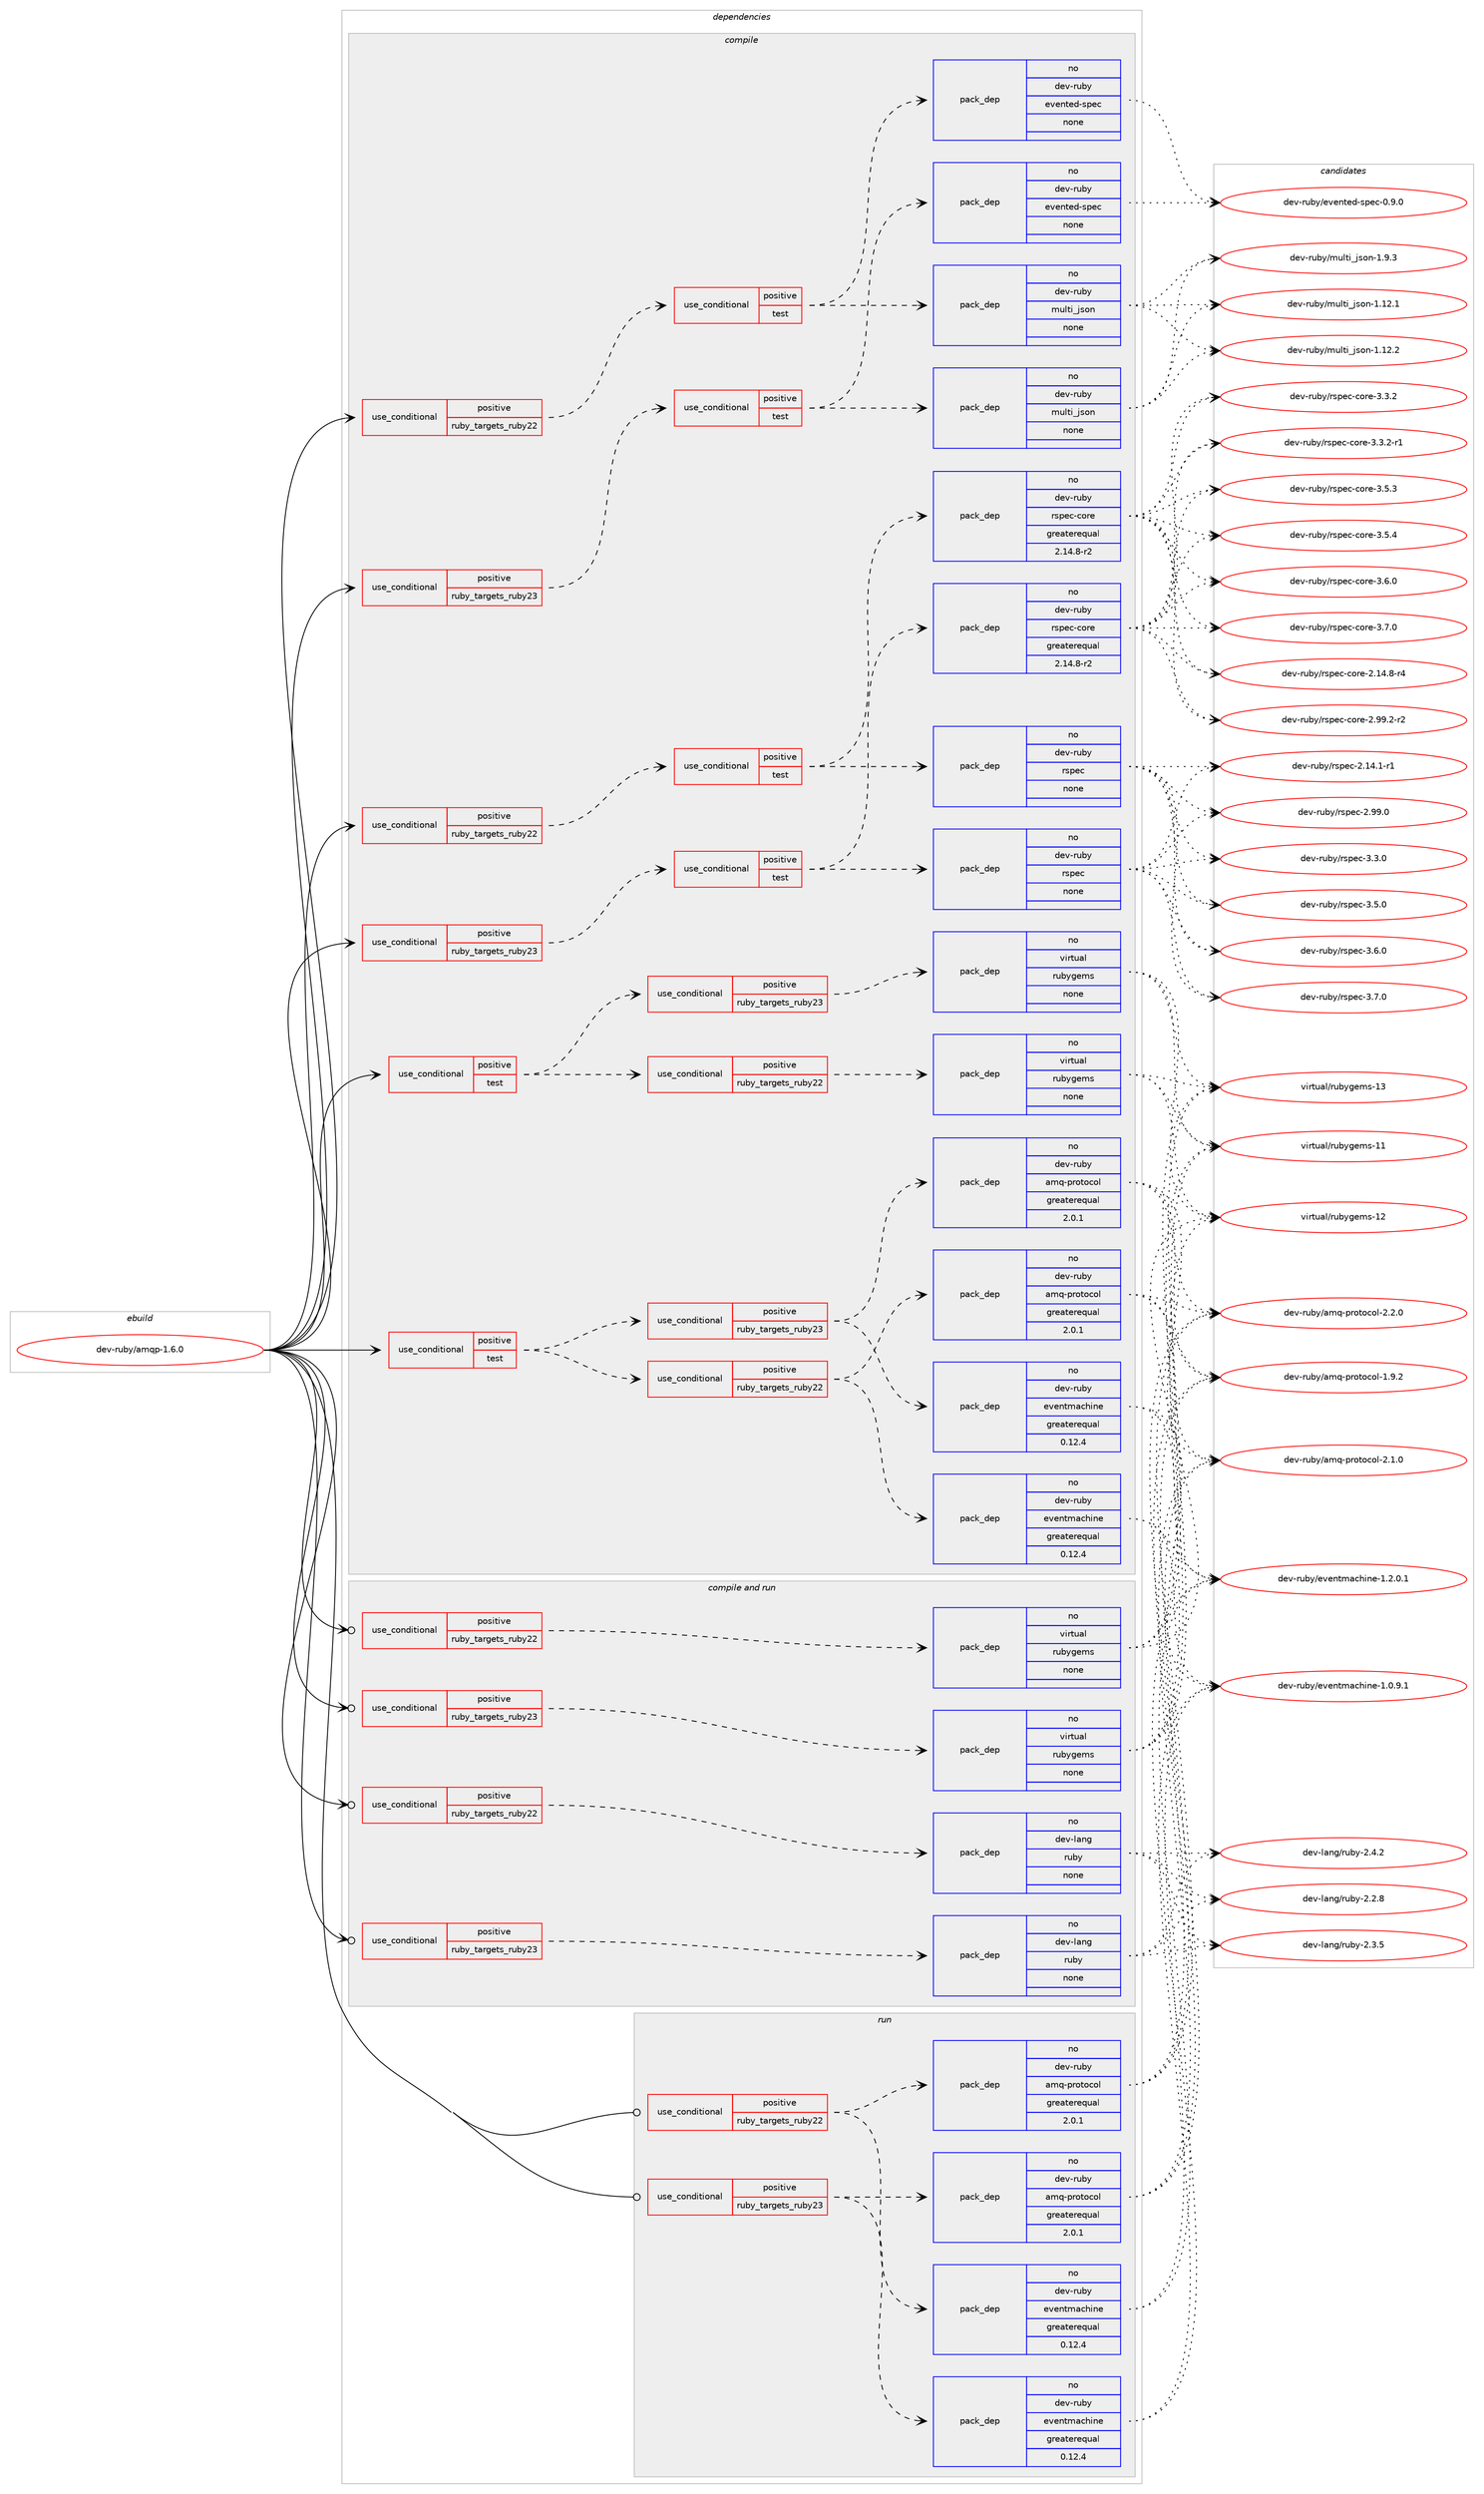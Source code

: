 digraph prolog {

# *************
# Graph options
# *************

newrank=true;
concentrate=true;
compound=true;
graph [rankdir=LR,fontname=Helvetica,fontsize=10,ranksep=1.5];#, ranksep=2.5, nodesep=0.2];
edge  [arrowhead=vee];
node  [fontname=Helvetica,fontsize=10];

# **********
# The ebuild
# **********

subgraph cluster_leftcol {
color=gray;
rank=same;
label=<<i>ebuild</i>>;
id [label="dev-ruby/amqp-1.6.0", color=red, width=4, href="../dev-ruby/amqp-1.6.0.svg"];
}

# ****************
# The dependencies
# ****************

subgraph cluster_midcol {
color=gray;
label=<<i>dependencies</i>>;
subgraph cluster_compile {
fillcolor="#eeeeee";
style=filled;
label=<<i>compile</i>>;
subgraph cond51312 {
dependency227627 [label=<<TABLE BORDER="0" CELLBORDER="1" CELLSPACING="0" CELLPADDING="4"><TR><TD ROWSPAN="3" CELLPADDING="10">use_conditional</TD></TR><TR><TD>positive</TD></TR><TR><TD>ruby_targets_ruby22</TD></TR></TABLE>>, shape=none, color=red];
subgraph cond51313 {
dependency227628 [label=<<TABLE BORDER="0" CELLBORDER="1" CELLSPACING="0" CELLPADDING="4"><TR><TD ROWSPAN="3" CELLPADDING="10">use_conditional</TD></TR><TR><TD>positive</TD></TR><TR><TD>test</TD></TR></TABLE>>, shape=none, color=red];
subgraph pack172257 {
dependency227629 [label=<<TABLE BORDER="0" CELLBORDER="1" CELLSPACING="0" CELLPADDING="4" WIDTH="220"><TR><TD ROWSPAN="6" CELLPADDING="30">pack_dep</TD></TR><TR><TD WIDTH="110">no</TD></TR><TR><TD>dev-ruby</TD></TR><TR><TD>multi_json</TD></TR><TR><TD>none</TD></TR><TR><TD></TD></TR></TABLE>>, shape=none, color=blue];
}
dependency227628:e -> dependency227629:w [weight=20,style="dashed",arrowhead="vee"];
subgraph pack172258 {
dependency227630 [label=<<TABLE BORDER="0" CELLBORDER="1" CELLSPACING="0" CELLPADDING="4" WIDTH="220"><TR><TD ROWSPAN="6" CELLPADDING="30">pack_dep</TD></TR><TR><TD WIDTH="110">no</TD></TR><TR><TD>dev-ruby</TD></TR><TR><TD>evented-spec</TD></TR><TR><TD>none</TD></TR><TR><TD></TD></TR></TABLE>>, shape=none, color=blue];
}
dependency227628:e -> dependency227630:w [weight=20,style="dashed",arrowhead="vee"];
}
dependency227627:e -> dependency227628:w [weight=20,style="dashed",arrowhead="vee"];
}
id:e -> dependency227627:w [weight=20,style="solid",arrowhead="vee"];
subgraph cond51314 {
dependency227631 [label=<<TABLE BORDER="0" CELLBORDER="1" CELLSPACING="0" CELLPADDING="4"><TR><TD ROWSPAN="3" CELLPADDING="10">use_conditional</TD></TR><TR><TD>positive</TD></TR><TR><TD>ruby_targets_ruby22</TD></TR></TABLE>>, shape=none, color=red];
subgraph cond51315 {
dependency227632 [label=<<TABLE BORDER="0" CELLBORDER="1" CELLSPACING="0" CELLPADDING="4"><TR><TD ROWSPAN="3" CELLPADDING="10">use_conditional</TD></TR><TR><TD>positive</TD></TR><TR><TD>test</TD></TR></TABLE>>, shape=none, color=red];
subgraph pack172259 {
dependency227633 [label=<<TABLE BORDER="0" CELLBORDER="1" CELLSPACING="0" CELLPADDING="4" WIDTH="220"><TR><TD ROWSPAN="6" CELLPADDING="30">pack_dep</TD></TR><TR><TD WIDTH="110">no</TD></TR><TR><TD>dev-ruby</TD></TR><TR><TD>rspec</TD></TR><TR><TD>none</TD></TR><TR><TD></TD></TR></TABLE>>, shape=none, color=blue];
}
dependency227632:e -> dependency227633:w [weight=20,style="dashed",arrowhead="vee"];
subgraph pack172260 {
dependency227634 [label=<<TABLE BORDER="0" CELLBORDER="1" CELLSPACING="0" CELLPADDING="4" WIDTH="220"><TR><TD ROWSPAN="6" CELLPADDING="30">pack_dep</TD></TR><TR><TD WIDTH="110">no</TD></TR><TR><TD>dev-ruby</TD></TR><TR><TD>rspec-core</TD></TR><TR><TD>greaterequal</TD></TR><TR><TD>2.14.8-r2</TD></TR></TABLE>>, shape=none, color=blue];
}
dependency227632:e -> dependency227634:w [weight=20,style="dashed",arrowhead="vee"];
}
dependency227631:e -> dependency227632:w [weight=20,style="dashed",arrowhead="vee"];
}
id:e -> dependency227631:w [weight=20,style="solid",arrowhead="vee"];
subgraph cond51316 {
dependency227635 [label=<<TABLE BORDER="0" CELLBORDER="1" CELLSPACING="0" CELLPADDING="4"><TR><TD ROWSPAN="3" CELLPADDING="10">use_conditional</TD></TR><TR><TD>positive</TD></TR><TR><TD>ruby_targets_ruby23</TD></TR></TABLE>>, shape=none, color=red];
subgraph cond51317 {
dependency227636 [label=<<TABLE BORDER="0" CELLBORDER="1" CELLSPACING="0" CELLPADDING="4"><TR><TD ROWSPAN="3" CELLPADDING="10">use_conditional</TD></TR><TR><TD>positive</TD></TR><TR><TD>test</TD></TR></TABLE>>, shape=none, color=red];
subgraph pack172261 {
dependency227637 [label=<<TABLE BORDER="0" CELLBORDER="1" CELLSPACING="0" CELLPADDING="4" WIDTH="220"><TR><TD ROWSPAN="6" CELLPADDING="30">pack_dep</TD></TR><TR><TD WIDTH="110">no</TD></TR><TR><TD>dev-ruby</TD></TR><TR><TD>multi_json</TD></TR><TR><TD>none</TD></TR><TR><TD></TD></TR></TABLE>>, shape=none, color=blue];
}
dependency227636:e -> dependency227637:w [weight=20,style="dashed",arrowhead="vee"];
subgraph pack172262 {
dependency227638 [label=<<TABLE BORDER="0" CELLBORDER="1" CELLSPACING="0" CELLPADDING="4" WIDTH="220"><TR><TD ROWSPAN="6" CELLPADDING="30">pack_dep</TD></TR><TR><TD WIDTH="110">no</TD></TR><TR><TD>dev-ruby</TD></TR><TR><TD>evented-spec</TD></TR><TR><TD>none</TD></TR><TR><TD></TD></TR></TABLE>>, shape=none, color=blue];
}
dependency227636:e -> dependency227638:w [weight=20,style="dashed",arrowhead="vee"];
}
dependency227635:e -> dependency227636:w [weight=20,style="dashed",arrowhead="vee"];
}
id:e -> dependency227635:w [weight=20,style="solid",arrowhead="vee"];
subgraph cond51318 {
dependency227639 [label=<<TABLE BORDER="0" CELLBORDER="1" CELLSPACING="0" CELLPADDING="4"><TR><TD ROWSPAN="3" CELLPADDING="10">use_conditional</TD></TR><TR><TD>positive</TD></TR><TR><TD>ruby_targets_ruby23</TD></TR></TABLE>>, shape=none, color=red];
subgraph cond51319 {
dependency227640 [label=<<TABLE BORDER="0" CELLBORDER="1" CELLSPACING="0" CELLPADDING="4"><TR><TD ROWSPAN="3" CELLPADDING="10">use_conditional</TD></TR><TR><TD>positive</TD></TR><TR><TD>test</TD></TR></TABLE>>, shape=none, color=red];
subgraph pack172263 {
dependency227641 [label=<<TABLE BORDER="0" CELLBORDER="1" CELLSPACING="0" CELLPADDING="4" WIDTH="220"><TR><TD ROWSPAN="6" CELLPADDING="30">pack_dep</TD></TR><TR><TD WIDTH="110">no</TD></TR><TR><TD>dev-ruby</TD></TR><TR><TD>rspec</TD></TR><TR><TD>none</TD></TR><TR><TD></TD></TR></TABLE>>, shape=none, color=blue];
}
dependency227640:e -> dependency227641:w [weight=20,style="dashed",arrowhead="vee"];
subgraph pack172264 {
dependency227642 [label=<<TABLE BORDER="0" CELLBORDER="1" CELLSPACING="0" CELLPADDING="4" WIDTH="220"><TR><TD ROWSPAN="6" CELLPADDING="30">pack_dep</TD></TR><TR><TD WIDTH="110">no</TD></TR><TR><TD>dev-ruby</TD></TR><TR><TD>rspec-core</TD></TR><TR><TD>greaterequal</TD></TR><TR><TD>2.14.8-r2</TD></TR></TABLE>>, shape=none, color=blue];
}
dependency227640:e -> dependency227642:w [weight=20,style="dashed",arrowhead="vee"];
}
dependency227639:e -> dependency227640:w [weight=20,style="dashed",arrowhead="vee"];
}
id:e -> dependency227639:w [weight=20,style="solid",arrowhead="vee"];
subgraph cond51320 {
dependency227643 [label=<<TABLE BORDER="0" CELLBORDER="1" CELLSPACING="0" CELLPADDING="4"><TR><TD ROWSPAN="3" CELLPADDING="10">use_conditional</TD></TR><TR><TD>positive</TD></TR><TR><TD>test</TD></TR></TABLE>>, shape=none, color=red];
subgraph cond51321 {
dependency227644 [label=<<TABLE BORDER="0" CELLBORDER="1" CELLSPACING="0" CELLPADDING="4"><TR><TD ROWSPAN="3" CELLPADDING="10">use_conditional</TD></TR><TR><TD>positive</TD></TR><TR><TD>ruby_targets_ruby22</TD></TR></TABLE>>, shape=none, color=red];
subgraph pack172265 {
dependency227645 [label=<<TABLE BORDER="0" CELLBORDER="1" CELLSPACING="0" CELLPADDING="4" WIDTH="220"><TR><TD ROWSPAN="6" CELLPADDING="30">pack_dep</TD></TR><TR><TD WIDTH="110">no</TD></TR><TR><TD>dev-ruby</TD></TR><TR><TD>eventmachine</TD></TR><TR><TD>greaterequal</TD></TR><TR><TD>0.12.4</TD></TR></TABLE>>, shape=none, color=blue];
}
dependency227644:e -> dependency227645:w [weight=20,style="dashed",arrowhead="vee"];
subgraph pack172266 {
dependency227646 [label=<<TABLE BORDER="0" CELLBORDER="1" CELLSPACING="0" CELLPADDING="4" WIDTH="220"><TR><TD ROWSPAN="6" CELLPADDING="30">pack_dep</TD></TR><TR><TD WIDTH="110">no</TD></TR><TR><TD>dev-ruby</TD></TR><TR><TD>amq-protocol</TD></TR><TR><TD>greaterequal</TD></TR><TR><TD>2.0.1</TD></TR></TABLE>>, shape=none, color=blue];
}
dependency227644:e -> dependency227646:w [weight=20,style="dashed",arrowhead="vee"];
}
dependency227643:e -> dependency227644:w [weight=20,style="dashed",arrowhead="vee"];
subgraph cond51322 {
dependency227647 [label=<<TABLE BORDER="0" CELLBORDER="1" CELLSPACING="0" CELLPADDING="4"><TR><TD ROWSPAN="3" CELLPADDING="10">use_conditional</TD></TR><TR><TD>positive</TD></TR><TR><TD>ruby_targets_ruby23</TD></TR></TABLE>>, shape=none, color=red];
subgraph pack172267 {
dependency227648 [label=<<TABLE BORDER="0" CELLBORDER="1" CELLSPACING="0" CELLPADDING="4" WIDTH="220"><TR><TD ROWSPAN="6" CELLPADDING="30">pack_dep</TD></TR><TR><TD WIDTH="110">no</TD></TR><TR><TD>dev-ruby</TD></TR><TR><TD>eventmachine</TD></TR><TR><TD>greaterequal</TD></TR><TR><TD>0.12.4</TD></TR></TABLE>>, shape=none, color=blue];
}
dependency227647:e -> dependency227648:w [weight=20,style="dashed",arrowhead="vee"];
subgraph pack172268 {
dependency227649 [label=<<TABLE BORDER="0" CELLBORDER="1" CELLSPACING="0" CELLPADDING="4" WIDTH="220"><TR><TD ROWSPAN="6" CELLPADDING="30">pack_dep</TD></TR><TR><TD WIDTH="110">no</TD></TR><TR><TD>dev-ruby</TD></TR><TR><TD>amq-protocol</TD></TR><TR><TD>greaterequal</TD></TR><TR><TD>2.0.1</TD></TR></TABLE>>, shape=none, color=blue];
}
dependency227647:e -> dependency227649:w [weight=20,style="dashed",arrowhead="vee"];
}
dependency227643:e -> dependency227647:w [weight=20,style="dashed",arrowhead="vee"];
}
id:e -> dependency227643:w [weight=20,style="solid",arrowhead="vee"];
subgraph cond51323 {
dependency227650 [label=<<TABLE BORDER="0" CELLBORDER="1" CELLSPACING="0" CELLPADDING="4"><TR><TD ROWSPAN="3" CELLPADDING="10">use_conditional</TD></TR><TR><TD>positive</TD></TR><TR><TD>test</TD></TR></TABLE>>, shape=none, color=red];
subgraph cond51324 {
dependency227651 [label=<<TABLE BORDER="0" CELLBORDER="1" CELLSPACING="0" CELLPADDING="4"><TR><TD ROWSPAN="3" CELLPADDING="10">use_conditional</TD></TR><TR><TD>positive</TD></TR><TR><TD>ruby_targets_ruby22</TD></TR></TABLE>>, shape=none, color=red];
subgraph pack172269 {
dependency227652 [label=<<TABLE BORDER="0" CELLBORDER="1" CELLSPACING="0" CELLPADDING="4" WIDTH="220"><TR><TD ROWSPAN="6" CELLPADDING="30">pack_dep</TD></TR><TR><TD WIDTH="110">no</TD></TR><TR><TD>virtual</TD></TR><TR><TD>rubygems</TD></TR><TR><TD>none</TD></TR><TR><TD></TD></TR></TABLE>>, shape=none, color=blue];
}
dependency227651:e -> dependency227652:w [weight=20,style="dashed",arrowhead="vee"];
}
dependency227650:e -> dependency227651:w [weight=20,style="dashed",arrowhead="vee"];
subgraph cond51325 {
dependency227653 [label=<<TABLE BORDER="0" CELLBORDER="1" CELLSPACING="0" CELLPADDING="4"><TR><TD ROWSPAN="3" CELLPADDING="10">use_conditional</TD></TR><TR><TD>positive</TD></TR><TR><TD>ruby_targets_ruby23</TD></TR></TABLE>>, shape=none, color=red];
subgraph pack172270 {
dependency227654 [label=<<TABLE BORDER="0" CELLBORDER="1" CELLSPACING="0" CELLPADDING="4" WIDTH="220"><TR><TD ROWSPAN="6" CELLPADDING="30">pack_dep</TD></TR><TR><TD WIDTH="110">no</TD></TR><TR><TD>virtual</TD></TR><TR><TD>rubygems</TD></TR><TR><TD>none</TD></TR><TR><TD></TD></TR></TABLE>>, shape=none, color=blue];
}
dependency227653:e -> dependency227654:w [weight=20,style="dashed",arrowhead="vee"];
}
dependency227650:e -> dependency227653:w [weight=20,style="dashed",arrowhead="vee"];
}
id:e -> dependency227650:w [weight=20,style="solid",arrowhead="vee"];
}
subgraph cluster_compileandrun {
fillcolor="#eeeeee";
style=filled;
label=<<i>compile and run</i>>;
subgraph cond51326 {
dependency227655 [label=<<TABLE BORDER="0" CELLBORDER="1" CELLSPACING="0" CELLPADDING="4"><TR><TD ROWSPAN="3" CELLPADDING="10">use_conditional</TD></TR><TR><TD>positive</TD></TR><TR><TD>ruby_targets_ruby22</TD></TR></TABLE>>, shape=none, color=red];
subgraph pack172271 {
dependency227656 [label=<<TABLE BORDER="0" CELLBORDER="1" CELLSPACING="0" CELLPADDING="4" WIDTH="220"><TR><TD ROWSPAN="6" CELLPADDING="30">pack_dep</TD></TR><TR><TD WIDTH="110">no</TD></TR><TR><TD>dev-lang</TD></TR><TR><TD>ruby</TD></TR><TR><TD>none</TD></TR><TR><TD></TD></TR></TABLE>>, shape=none, color=blue];
}
dependency227655:e -> dependency227656:w [weight=20,style="dashed",arrowhead="vee"];
}
id:e -> dependency227655:w [weight=20,style="solid",arrowhead="odotvee"];
subgraph cond51327 {
dependency227657 [label=<<TABLE BORDER="0" CELLBORDER="1" CELLSPACING="0" CELLPADDING="4"><TR><TD ROWSPAN="3" CELLPADDING="10">use_conditional</TD></TR><TR><TD>positive</TD></TR><TR><TD>ruby_targets_ruby22</TD></TR></TABLE>>, shape=none, color=red];
subgraph pack172272 {
dependency227658 [label=<<TABLE BORDER="0" CELLBORDER="1" CELLSPACING="0" CELLPADDING="4" WIDTH="220"><TR><TD ROWSPAN="6" CELLPADDING="30">pack_dep</TD></TR><TR><TD WIDTH="110">no</TD></TR><TR><TD>virtual</TD></TR><TR><TD>rubygems</TD></TR><TR><TD>none</TD></TR><TR><TD></TD></TR></TABLE>>, shape=none, color=blue];
}
dependency227657:e -> dependency227658:w [weight=20,style="dashed",arrowhead="vee"];
}
id:e -> dependency227657:w [weight=20,style="solid",arrowhead="odotvee"];
subgraph cond51328 {
dependency227659 [label=<<TABLE BORDER="0" CELLBORDER="1" CELLSPACING="0" CELLPADDING="4"><TR><TD ROWSPAN="3" CELLPADDING="10">use_conditional</TD></TR><TR><TD>positive</TD></TR><TR><TD>ruby_targets_ruby23</TD></TR></TABLE>>, shape=none, color=red];
subgraph pack172273 {
dependency227660 [label=<<TABLE BORDER="0" CELLBORDER="1" CELLSPACING="0" CELLPADDING="4" WIDTH="220"><TR><TD ROWSPAN="6" CELLPADDING="30">pack_dep</TD></TR><TR><TD WIDTH="110">no</TD></TR><TR><TD>dev-lang</TD></TR><TR><TD>ruby</TD></TR><TR><TD>none</TD></TR><TR><TD></TD></TR></TABLE>>, shape=none, color=blue];
}
dependency227659:e -> dependency227660:w [weight=20,style="dashed",arrowhead="vee"];
}
id:e -> dependency227659:w [weight=20,style="solid",arrowhead="odotvee"];
subgraph cond51329 {
dependency227661 [label=<<TABLE BORDER="0" CELLBORDER="1" CELLSPACING="0" CELLPADDING="4"><TR><TD ROWSPAN="3" CELLPADDING="10">use_conditional</TD></TR><TR><TD>positive</TD></TR><TR><TD>ruby_targets_ruby23</TD></TR></TABLE>>, shape=none, color=red];
subgraph pack172274 {
dependency227662 [label=<<TABLE BORDER="0" CELLBORDER="1" CELLSPACING="0" CELLPADDING="4" WIDTH="220"><TR><TD ROWSPAN="6" CELLPADDING="30">pack_dep</TD></TR><TR><TD WIDTH="110">no</TD></TR><TR><TD>virtual</TD></TR><TR><TD>rubygems</TD></TR><TR><TD>none</TD></TR><TR><TD></TD></TR></TABLE>>, shape=none, color=blue];
}
dependency227661:e -> dependency227662:w [weight=20,style="dashed",arrowhead="vee"];
}
id:e -> dependency227661:w [weight=20,style="solid",arrowhead="odotvee"];
}
subgraph cluster_run {
fillcolor="#eeeeee";
style=filled;
label=<<i>run</i>>;
subgraph cond51330 {
dependency227663 [label=<<TABLE BORDER="0" CELLBORDER="1" CELLSPACING="0" CELLPADDING="4"><TR><TD ROWSPAN="3" CELLPADDING="10">use_conditional</TD></TR><TR><TD>positive</TD></TR><TR><TD>ruby_targets_ruby22</TD></TR></TABLE>>, shape=none, color=red];
subgraph pack172275 {
dependency227664 [label=<<TABLE BORDER="0" CELLBORDER="1" CELLSPACING="0" CELLPADDING="4" WIDTH="220"><TR><TD ROWSPAN="6" CELLPADDING="30">pack_dep</TD></TR><TR><TD WIDTH="110">no</TD></TR><TR><TD>dev-ruby</TD></TR><TR><TD>eventmachine</TD></TR><TR><TD>greaterequal</TD></TR><TR><TD>0.12.4</TD></TR></TABLE>>, shape=none, color=blue];
}
dependency227663:e -> dependency227664:w [weight=20,style="dashed",arrowhead="vee"];
subgraph pack172276 {
dependency227665 [label=<<TABLE BORDER="0" CELLBORDER="1" CELLSPACING="0" CELLPADDING="4" WIDTH="220"><TR><TD ROWSPAN="6" CELLPADDING="30">pack_dep</TD></TR><TR><TD WIDTH="110">no</TD></TR><TR><TD>dev-ruby</TD></TR><TR><TD>amq-protocol</TD></TR><TR><TD>greaterequal</TD></TR><TR><TD>2.0.1</TD></TR></TABLE>>, shape=none, color=blue];
}
dependency227663:e -> dependency227665:w [weight=20,style="dashed",arrowhead="vee"];
}
id:e -> dependency227663:w [weight=20,style="solid",arrowhead="odot"];
subgraph cond51331 {
dependency227666 [label=<<TABLE BORDER="0" CELLBORDER="1" CELLSPACING="0" CELLPADDING="4"><TR><TD ROWSPAN="3" CELLPADDING="10">use_conditional</TD></TR><TR><TD>positive</TD></TR><TR><TD>ruby_targets_ruby23</TD></TR></TABLE>>, shape=none, color=red];
subgraph pack172277 {
dependency227667 [label=<<TABLE BORDER="0" CELLBORDER="1" CELLSPACING="0" CELLPADDING="4" WIDTH="220"><TR><TD ROWSPAN="6" CELLPADDING="30">pack_dep</TD></TR><TR><TD WIDTH="110">no</TD></TR><TR><TD>dev-ruby</TD></TR><TR><TD>eventmachine</TD></TR><TR><TD>greaterequal</TD></TR><TR><TD>0.12.4</TD></TR></TABLE>>, shape=none, color=blue];
}
dependency227666:e -> dependency227667:w [weight=20,style="dashed",arrowhead="vee"];
subgraph pack172278 {
dependency227668 [label=<<TABLE BORDER="0" CELLBORDER="1" CELLSPACING="0" CELLPADDING="4" WIDTH="220"><TR><TD ROWSPAN="6" CELLPADDING="30">pack_dep</TD></TR><TR><TD WIDTH="110">no</TD></TR><TR><TD>dev-ruby</TD></TR><TR><TD>amq-protocol</TD></TR><TR><TD>greaterequal</TD></TR><TR><TD>2.0.1</TD></TR></TABLE>>, shape=none, color=blue];
}
dependency227666:e -> dependency227668:w [weight=20,style="dashed",arrowhead="vee"];
}
id:e -> dependency227666:w [weight=20,style="solid",arrowhead="odot"];
}
}

# **************
# The candidates
# **************

subgraph cluster_choices {
rank=same;
color=gray;
label=<<i>candidates</i>>;

subgraph choice172257 {
color=black;
nodesep=1;
choice1001011184511411798121471091171081161059510611511111045494649504649 [label="dev-ruby/multi_json-1.12.1", color=red, width=4,href="../dev-ruby/multi_json-1.12.1.svg"];
choice1001011184511411798121471091171081161059510611511111045494649504650 [label="dev-ruby/multi_json-1.12.2", color=red, width=4,href="../dev-ruby/multi_json-1.12.2.svg"];
choice10010111845114117981214710911710811610595106115111110454946574651 [label="dev-ruby/multi_json-1.9.3", color=red, width=4,href="../dev-ruby/multi_json-1.9.3.svg"];
dependency227629:e -> choice1001011184511411798121471091171081161059510611511111045494649504649:w [style=dotted,weight="100"];
dependency227629:e -> choice1001011184511411798121471091171081161059510611511111045494649504650:w [style=dotted,weight="100"];
dependency227629:e -> choice10010111845114117981214710911710811610595106115111110454946574651:w [style=dotted,weight="100"];
}
subgraph choice172258 {
color=black;
nodesep=1;
choice1001011184511411798121471011181011101161011004511511210199454846574648 [label="dev-ruby/evented-spec-0.9.0", color=red, width=4,href="../dev-ruby/evented-spec-0.9.0.svg"];
dependency227630:e -> choice1001011184511411798121471011181011101161011004511511210199454846574648:w [style=dotted,weight="100"];
}
subgraph choice172259 {
color=black;
nodesep=1;
choice10010111845114117981214711411511210199455046495246494511449 [label="dev-ruby/rspec-2.14.1-r1", color=red, width=4,href="../dev-ruby/rspec-2.14.1-r1.svg"];
choice1001011184511411798121471141151121019945504657574648 [label="dev-ruby/rspec-2.99.0", color=red, width=4,href="../dev-ruby/rspec-2.99.0.svg"];
choice10010111845114117981214711411511210199455146514648 [label="dev-ruby/rspec-3.3.0", color=red, width=4,href="../dev-ruby/rspec-3.3.0.svg"];
choice10010111845114117981214711411511210199455146534648 [label="dev-ruby/rspec-3.5.0", color=red, width=4,href="../dev-ruby/rspec-3.5.0.svg"];
choice10010111845114117981214711411511210199455146544648 [label="dev-ruby/rspec-3.6.0", color=red, width=4,href="../dev-ruby/rspec-3.6.0.svg"];
choice10010111845114117981214711411511210199455146554648 [label="dev-ruby/rspec-3.7.0", color=red, width=4,href="../dev-ruby/rspec-3.7.0.svg"];
dependency227633:e -> choice10010111845114117981214711411511210199455046495246494511449:w [style=dotted,weight="100"];
dependency227633:e -> choice1001011184511411798121471141151121019945504657574648:w [style=dotted,weight="100"];
dependency227633:e -> choice10010111845114117981214711411511210199455146514648:w [style=dotted,weight="100"];
dependency227633:e -> choice10010111845114117981214711411511210199455146534648:w [style=dotted,weight="100"];
dependency227633:e -> choice10010111845114117981214711411511210199455146544648:w [style=dotted,weight="100"];
dependency227633:e -> choice10010111845114117981214711411511210199455146554648:w [style=dotted,weight="100"];
}
subgraph choice172260 {
color=black;
nodesep=1;
choice100101118451141179812147114115112101994599111114101455046495246564511452 [label="dev-ruby/rspec-core-2.14.8-r4", color=red, width=4,href="../dev-ruby/rspec-core-2.14.8-r4.svg"];
choice100101118451141179812147114115112101994599111114101455046575746504511450 [label="dev-ruby/rspec-core-2.99.2-r2", color=red, width=4,href="../dev-ruby/rspec-core-2.99.2-r2.svg"];
choice100101118451141179812147114115112101994599111114101455146514650 [label="dev-ruby/rspec-core-3.3.2", color=red, width=4,href="../dev-ruby/rspec-core-3.3.2.svg"];
choice1001011184511411798121471141151121019945991111141014551465146504511449 [label="dev-ruby/rspec-core-3.3.2-r1", color=red, width=4,href="../dev-ruby/rspec-core-3.3.2-r1.svg"];
choice100101118451141179812147114115112101994599111114101455146534651 [label="dev-ruby/rspec-core-3.5.3", color=red, width=4,href="../dev-ruby/rspec-core-3.5.3.svg"];
choice100101118451141179812147114115112101994599111114101455146534652 [label="dev-ruby/rspec-core-3.5.4", color=red, width=4,href="../dev-ruby/rspec-core-3.5.4.svg"];
choice100101118451141179812147114115112101994599111114101455146544648 [label="dev-ruby/rspec-core-3.6.0", color=red, width=4,href="../dev-ruby/rspec-core-3.6.0.svg"];
choice100101118451141179812147114115112101994599111114101455146554648 [label="dev-ruby/rspec-core-3.7.0", color=red, width=4,href="../dev-ruby/rspec-core-3.7.0.svg"];
dependency227634:e -> choice100101118451141179812147114115112101994599111114101455046495246564511452:w [style=dotted,weight="100"];
dependency227634:e -> choice100101118451141179812147114115112101994599111114101455046575746504511450:w [style=dotted,weight="100"];
dependency227634:e -> choice100101118451141179812147114115112101994599111114101455146514650:w [style=dotted,weight="100"];
dependency227634:e -> choice1001011184511411798121471141151121019945991111141014551465146504511449:w [style=dotted,weight="100"];
dependency227634:e -> choice100101118451141179812147114115112101994599111114101455146534651:w [style=dotted,weight="100"];
dependency227634:e -> choice100101118451141179812147114115112101994599111114101455146534652:w [style=dotted,weight="100"];
dependency227634:e -> choice100101118451141179812147114115112101994599111114101455146544648:w [style=dotted,weight="100"];
dependency227634:e -> choice100101118451141179812147114115112101994599111114101455146554648:w [style=dotted,weight="100"];
}
subgraph choice172261 {
color=black;
nodesep=1;
choice1001011184511411798121471091171081161059510611511111045494649504649 [label="dev-ruby/multi_json-1.12.1", color=red, width=4,href="../dev-ruby/multi_json-1.12.1.svg"];
choice1001011184511411798121471091171081161059510611511111045494649504650 [label="dev-ruby/multi_json-1.12.2", color=red, width=4,href="../dev-ruby/multi_json-1.12.2.svg"];
choice10010111845114117981214710911710811610595106115111110454946574651 [label="dev-ruby/multi_json-1.9.3", color=red, width=4,href="../dev-ruby/multi_json-1.9.3.svg"];
dependency227637:e -> choice1001011184511411798121471091171081161059510611511111045494649504649:w [style=dotted,weight="100"];
dependency227637:e -> choice1001011184511411798121471091171081161059510611511111045494649504650:w [style=dotted,weight="100"];
dependency227637:e -> choice10010111845114117981214710911710811610595106115111110454946574651:w [style=dotted,weight="100"];
}
subgraph choice172262 {
color=black;
nodesep=1;
choice1001011184511411798121471011181011101161011004511511210199454846574648 [label="dev-ruby/evented-spec-0.9.0", color=red, width=4,href="../dev-ruby/evented-spec-0.9.0.svg"];
dependency227638:e -> choice1001011184511411798121471011181011101161011004511511210199454846574648:w [style=dotted,weight="100"];
}
subgraph choice172263 {
color=black;
nodesep=1;
choice10010111845114117981214711411511210199455046495246494511449 [label="dev-ruby/rspec-2.14.1-r1", color=red, width=4,href="../dev-ruby/rspec-2.14.1-r1.svg"];
choice1001011184511411798121471141151121019945504657574648 [label="dev-ruby/rspec-2.99.0", color=red, width=4,href="../dev-ruby/rspec-2.99.0.svg"];
choice10010111845114117981214711411511210199455146514648 [label="dev-ruby/rspec-3.3.0", color=red, width=4,href="../dev-ruby/rspec-3.3.0.svg"];
choice10010111845114117981214711411511210199455146534648 [label="dev-ruby/rspec-3.5.0", color=red, width=4,href="../dev-ruby/rspec-3.5.0.svg"];
choice10010111845114117981214711411511210199455146544648 [label="dev-ruby/rspec-3.6.0", color=red, width=4,href="../dev-ruby/rspec-3.6.0.svg"];
choice10010111845114117981214711411511210199455146554648 [label="dev-ruby/rspec-3.7.0", color=red, width=4,href="../dev-ruby/rspec-3.7.0.svg"];
dependency227641:e -> choice10010111845114117981214711411511210199455046495246494511449:w [style=dotted,weight="100"];
dependency227641:e -> choice1001011184511411798121471141151121019945504657574648:w [style=dotted,weight="100"];
dependency227641:e -> choice10010111845114117981214711411511210199455146514648:w [style=dotted,weight="100"];
dependency227641:e -> choice10010111845114117981214711411511210199455146534648:w [style=dotted,weight="100"];
dependency227641:e -> choice10010111845114117981214711411511210199455146544648:w [style=dotted,weight="100"];
dependency227641:e -> choice10010111845114117981214711411511210199455146554648:w [style=dotted,weight="100"];
}
subgraph choice172264 {
color=black;
nodesep=1;
choice100101118451141179812147114115112101994599111114101455046495246564511452 [label="dev-ruby/rspec-core-2.14.8-r4", color=red, width=4,href="../dev-ruby/rspec-core-2.14.8-r4.svg"];
choice100101118451141179812147114115112101994599111114101455046575746504511450 [label="dev-ruby/rspec-core-2.99.2-r2", color=red, width=4,href="../dev-ruby/rspec-core-2.99.2-r2.svg"];
choice100101118451141179812147114115112101994599111114101455146514650 [label="dev-ruby/rspec-core-3.3.2", color=red, width=4,href="../dev-ruby/rspec-core-3.3.2.svg"];
choice1001011184511411798121471141151121019945991111141014551465146504511449 [label="dev-ruby/rspec-core-3.3.2-r1", color=red, width=4,href="../dev-ruby/rspec-core-3.3.2-r1.svg"];
choice100101118451141179812147114115112101994599111114101455146534651 [label="dev-ruby/rspec-core-3.5.3", color=red, width=4,href="../dev-ruby/rspec-core-3.5.3.svg"];
choice100101118451141179812147114115112101994599111114101455146534652 [label="dev-ruby/rspec-core-3.5.4", color=red, width=4,href="../dev-ruby/rspec-core-3.5.4.svg"];
choice100101118451141179812147114115112101994599111114101455146544648 [label="dev-ruby/rspec-core-3.6.0", color=red, width=4,href="../dev-ruby/rspec-core-3.6.0.svg"];
choice100101118451141179812147114115112101994599111114101455146554648 [label="dev-ruby/rspec-core-3.7.0", color=red, width=4,href="../dev-ruby/rspec-core-3.7.0.svg"];
dependency227642:e -> choice100101118451141179812147114115112101994599111114101455046495246564511452:w [style=dotted,weight="100"];
dependency227642:e -> choice100101118451141179812147114115112101994599111114101455046575746504511450:w [style=dotted,weight="100"];
dependency227642:e -> choice100101118451141179812147114115112101994599111114101455146514650:w [style=dotted,weight="100"];
dependency227642:e -> choice1001011184511411798121471141151121019945991111141014551465146504511449:w [style=dotted,weight="100"];
dependency227642:e -> choice100101118451141179812147114115112101994599111114101455146534651:w [style=dotted,weight="100"];
dependency227642:e -> choice100101118451141179812147114115112101994599111114101455146534652:w [style=dotted,weight="100"];
dependency227642:e -> choice100101118451141179812147114115112101994599111114101455146544648:w [style=dotted,weight="100"];
dependency227642:e -> choice100101118451141179812147114115112101994599111114101455146554648:w [style=dotted,weight="100"];
}
subgraph choice172265 {
color=black;
nodesep=1;
choice10010111845114117981214710111810111011610997991041051101014549464846574649 [label="dev-ruby/eventmachine-1.0.9.1", color=red, width=4,href="../dev-ruby/eventmachine-1.0.9.1.svg"];
choice10010111845114117981214710111810111011610997991041051101014549465046484649 [label="dev-ruby/eventmachine-1.2.0.1", color=red, width=4,href="../dev-ruby/eventmachine-1.2.0.1.svg"];
dependency227645:e -> choice10010111845114117981214710111810111011610997991041051101014549464846574649:w [style=dotted,weight="100"];
dependency227645:e -> choice10010111845114117981214710111810111011610997991041051101014549465046484649:w [style=dotted,weight="100"];
}
subgraph choice172266 {
color=black;
nodesep=1;
choice100101118451141179812147971091134511211411111611199111108454946574650 [label="dev-ruby/amq-protocol-1.9.2", color=red, width=4,href="../dev-ruby/amq-protocol-1.9.2.svg"];
choice100101118451141179812147971091134511211411111611199111108455046494648 [label="dev-ruby/amq-protocol-2.1.0", color=red, width=4,href="../dev-ruby/amq-protocol-2.1.0.svg"];
choice100101118451141179812147971091134511211411111611199111108455046504648 [label="dev-ruby/amq-protocol-2.2.0", color=red, width=4,href="../dev-ruby/amq-protocol-2.2.0.svg"];
dependency227646:e -> choice100101118451141179812147971091134511211411111611199111108454946574650:w [style=dotted,weight="100"];
dependency227646:e -> choice100101118451141179812147971091134511211411111611199111108455046494648:w [style=dotted,weight="100"];
dependency227646:e -> choice100101118451141179812147971091134511211411111611199111108455046504648:w [style=dotted,weight="100"];
}
subgraph choice172267 {
color=black;
nodesep=1;
choice10010111845114117981214710111810111011610997991041051101014549464846574649 [label="dev-ruby/eventmachine-1.0.9.1", color=red, width=4,href="../dev-ruby/eventmachine-1.0.9.1.svg"];
choice10010111845114117981214710111810111011610997991041051101014549465046484649 [label="dev-ruby/eventmachine-1.2.0.1", color=red, width=4,href="../dev-ruby/eventmachine-1.2.0.1.svg"];
dependency227648:e -> choice10010111845114117981214710111810111011610997991041051101014549464846574649:w [style=dotted,weight="100"];
dependency227648:e -> choice10010111845114117981214710111810111011610997991041051101014549465046484649:w [style=dotted,weight="100"];
}
subgraph choice172268 {
color=black;
nodesep=1;
choice100101118451141179812147971091134511211411111611199111108454946574650 [label="dev-ruby/amq-protocol-1.9.2", color=red, width=4,href="../dev-ruby/amq-protocol-1.9.2.svg"];
choice100101118451141179812147971091134511211411111611199111108455046494648 [label="dev-ruby/amq-protocol-2.1.0", color=red, width=4,href="../dev-ruby/amq-protocol-2.1.0.svg"];
choice100101118451141179812147971091134511211411111611199111108455046504648 [label="dev-ruby/amq-protocol-2.2.0", color=red, width=4,href="../dev-ruby/amq-protocol-2.2.0.svg"];
dependency227649:e -> choice100101118451141179812147971091134511211411111611199111108454946574650:w [style=dotted,weight="100"];
dependency227649:e -> choice100101118451141179812147971091134511211411111611199111108455046494648:w [style=dotted,weight="100"];
dependency227649:e -> choice100101118451141179812147971091134511211411111611199111108455046504648:w [style=dotted,weight="100"];
}
subgraph choice172269 {
color=black;
nodesep=1;
choice118105114116117971084711411798121103101109115454949 [label="virtual/rubygems-11", color=red, width=4,href="../virtual/rubygems-11.svg"];
choice118105114116117971084711411798121103101109115454950 [label="virtual/rubygems-12", color=red, width=4,href="../virtual/rubygems-12.svg"];
choice118105114116117971084711411798121103101109115454951 [label="virtual/rubygems-13", color=red, width=4,href="../virtual/rubygems-13.svg"];
dependency227652:e -> choice118105114116117971084711411798121103101109115454949:w [style=dotted,weight="100"];
dependency227652:e -> choice118105114116117971084711411798121103101109115454950:w [style=dotted,weight="100"];
dependency227652:e -> choice118105114116117971084711411798121103101109115454951:w [style=dotted,weight="100"];
}
subgraph choice172270 {
color=black;
nodesep=1;
choice118105114116117971084711411798121103101109115454949 [label="virtual/rubygems-11", color=red, width=4,href="../virtual/rubygems-11.svg"];
choice118105114116117971084711411798121103101109115454950 [label="virtual/rubygems-12", color=red, width=4,href="../virtual/rubygems-12.svg"];
choice118105114116117971084711411798121103101109115454951 [label="virtual/rubygems-13", color=red, width=4,href="../virtual/rubygems-13.svg"];
dependency227654:e -> choice118105114116117971084711411798121103101109115454949:w [style=dotted,weight="100"];
dependency227654:e -> choice118105114116117971084711411798121103101109115454950:w [style=dotted,weight="100"];
dependency227654:e -> choice118105114116117971084711411798121103101109115454951:w [style=dotted,weight="100"];
}
subgraph choice172271 {
color=black;
nodesep=1;
choice10010111845108971101034711411798121455046504656 [label="dev-lang/ruby-2.2.8", color=red, width=4,href="../dev-lang/ruby-2.2.8.svg"];
choice10010111845108971101034711411798121455046514653 [label="dev-lang/ruby-2.3.5", color=red, width=4,href="../dev-lang/ruby-2.3.5.svg"];
choice10010111845108971101034711411798121455046524650 [label="dev-lang/ruby-2.4.2", color=red, width=4,href="../dev-lang/ruby-2.4.2.svg"];
dependency227656:e -> choice10010111845108971101034711411798121455046504656:w [style=dotted,weight="100"];
dependency227656:e -> choice10010111845108971101034711411798121455046514653:w [style=dotted,weight="100"];
dependency227656:e -> choice10010111845108971101034711411798121455046524650:w [style=dotted,weight="100"];
}
subgraph choice172272 {
color=black;
nodesep=1;
choice118105114116117971084711411798121103101109115454949 [label="virtual/rubygems-11", color=red, width=4,href="../virtual/rubygems-11.svg"];
choice118105114116117971084711411798121103101109115454950 [label="virtual/rubygems-12", color=red, width=4,href="../virtual/rubygems-12.svg"];
choice118105114116117971084711411798121103101109115454951 [label="virtual/rubygems-13", color=red, width=4,href="../virtual/rubygems-13.svg"];
dependency227658:e -> choice118105114116117971084711411798121103101109115454949:w [style=dotted,weight="100"];
dependency227658:e -> choice118105114116117971084711411798121103101109115454950:w [style=dotted,weight="100"];
dependency227658:e -> choice118105114116117971084711411798121103101109115454951:w [style=dotted,weight="100"];
}
subgraph choice172273 {
color=black;
nodesep=1;
choice10010111845108971101034711411798121455046504656 [label="dev-lang/ruby-2.2.8", color=red, width=4,href="../dev-lang/ruby-2.2.8.svg"];
choice10010111845108971101034711411798121455046514653 [label="dev-lang/ruby-2.3.5", color=red, width=4,href="../dev-lang/ruby-2.3.5.svg"];
choice10010111845108971101034711411798121455046524650 [label="dev-lang/ruby-2.4.2", color=red, width=4,href="../dev-lang/ruby-2.4.2.svg"];
dependency227660:e -> choice10010111845108971101034711411798121455046504656:w [style=dotted,weight="100"];
dependency227660:e -> choice10010111845108971101034711411798121455046514653:w [style=dotted,weight="100"];
dependency227660:e -> choice10010111845108971101034711411798121455046524650:w [style=dotted,weight="100"];
}
subgraph choice172274 {
color=black;
nodesep=1;
choice118105114116117971084711411798121103101109115454949 [label="virtual/rubygems-11", color=red, width=4,href="../virtual/rubygems-11.svg"];
choice118105114116117971084711411798121103101109115454950 [label="virtual/rubygems-12", color=red, width=4,href="../virtual/rubygems-12.svg"];
choice118105114116117971084711411798121103101109115454951 [label="virtual/rubygems-13", color=red, width=4,href="../virtual/rubygems-13.svg"];
dependency227662:e -> choice118105114116117971084711411798121103101109115454949:w [style=dotted,weight="100"];
dependency227662:e -> choice118105114116117971084711411798121103101109115454950:w [style=dotted,weight="100"];
dependency227662:e -> choice118105114116117971084711411798121103101109115454951:w [style=dotted,weight="100"];
}
subgraph choice172275 {
color=black;
nodesep=1;
choice10010111845114117981214710111810111011610997991041051101014549464846574649 [label="dev-ruby/eventmachine-1.0.9.1", color=red, width=4,href="../dev-ruby/eventmachine-1.0.9.1.svg"];
choice10010111845114117981214710111810111011610997991041051101014549465046484649 [label="dev-ruby/eventmachine-1.2.0.1", color=red, width=4,href="../dev-ruby/eventmachine-1.2.0.1.svg"];
dependency227664:e -> choice10010111845114117981214710111810111011610997991041051101014549464846574649:w [style=dotted,weight="100"];
dependency227664:e -> choice10010111845114117981214710111810111011610997991041051101014549465046484649:w [style=dotted,weight="100"];
}
subgraph choice172276 {
color=black;
nodesep=1;
choice100101118451141179812147971091134511211411111611199111108454946574650 [label="dev-ruby/amq-protocol-1.9.2", color=red, width=4,href="../dev-ruby/amq-protocol-1.9.2.svg"];
choice100101118451141179812147971091134511211411111611199111108455046494648 [label="dev-ruby/amq-protocol-2.1.0", color=red, width=4,href="../dev-ruby/amq-protocol-2.1.0.svg"];
choice100101118451141179812147971091134511211411111611199111108455046504648 [label="dev-ruby/amq-protocol-2.2.0", color=red, width=4,href="../dev-ruby/amq-protocol-2.2.0.svg"];
dependency227665:e -> choice100101118451141179812147971091134511211411111611199111108454946574650:w [style=dotted,weight="100"];
dependency227665:e -> choice100101118451141179812147971091134511211411111611199111108455046494648:w [style=dotted,weight="100"];
dependency227665:e -> choice100101118451141179812147971091134511211411111611199111108455046504648:w [style=dotted,weight="100"];
}
subgraph choice172277 {
color=black;
nodesep=1;
choice10010111845114117981214710111810111011610997991041051101014549464846574649 [label="dev-ruby/eventmachine-1.0.9.1", color=red, width=4,href="../dev-ruby/eventmachine-1.0.9.1.svg"];
choice10010111845114117981214710111810111011610997991041051101014549465046484649 [label="dev-ruby/eventmachine-1.2.0.1", color=red, width=4,href="../dev-ruby/eventmachine-1.2.0.1.svg"];
dependency227667:e -> choice10010111845114117981214710111810111011610997991041051101014549464846574649:w [style=dotted,weight="100"];
dependency227667:e -> choice10010111845114117981214710111810111011610997991041051101014549465046484649:w [style=dotted,weight="100"];
}
subgraph choice172278 {
color=black;
nodesep=1;
choice100101118451141179812147971091134511211411111611199111108454946574650 [label="dev-ruby/amq-protocol-1.9.2", color=red, width=4,href="../dev-ruby/amq-protocol-1.9.2.svg"];
choice100101118451141179812147971091134511211411111611199111108455046494648 [label="dev-ruby/amq-protocol-2.1.0", color=red, width=4,href="../dev-ruby/amq-protocol-2.1.0.svg"];
choice100101118451141179812147971091134511211411111611199111108455046504648 [label="dev-ruby/amq-protocol-2.2.0", color=red, width=4,href="../dev-ruby/amq-protocol-2.2.0.svg"];
dependency227668:e -> choice100101118451141179812147971091134511211411111611199111108454946574650:w [style=dotted,weight="100"];
dependency227668:e -> choice100101118451141179812147971091134511211411111611199111108455046494648:w [style=dotted,weight="100"];
dependency227668:e -> choice100101118451141179812147971091134511211411111611199111108455046504648:w [style=dotted,weight="100"];
}
}

}
